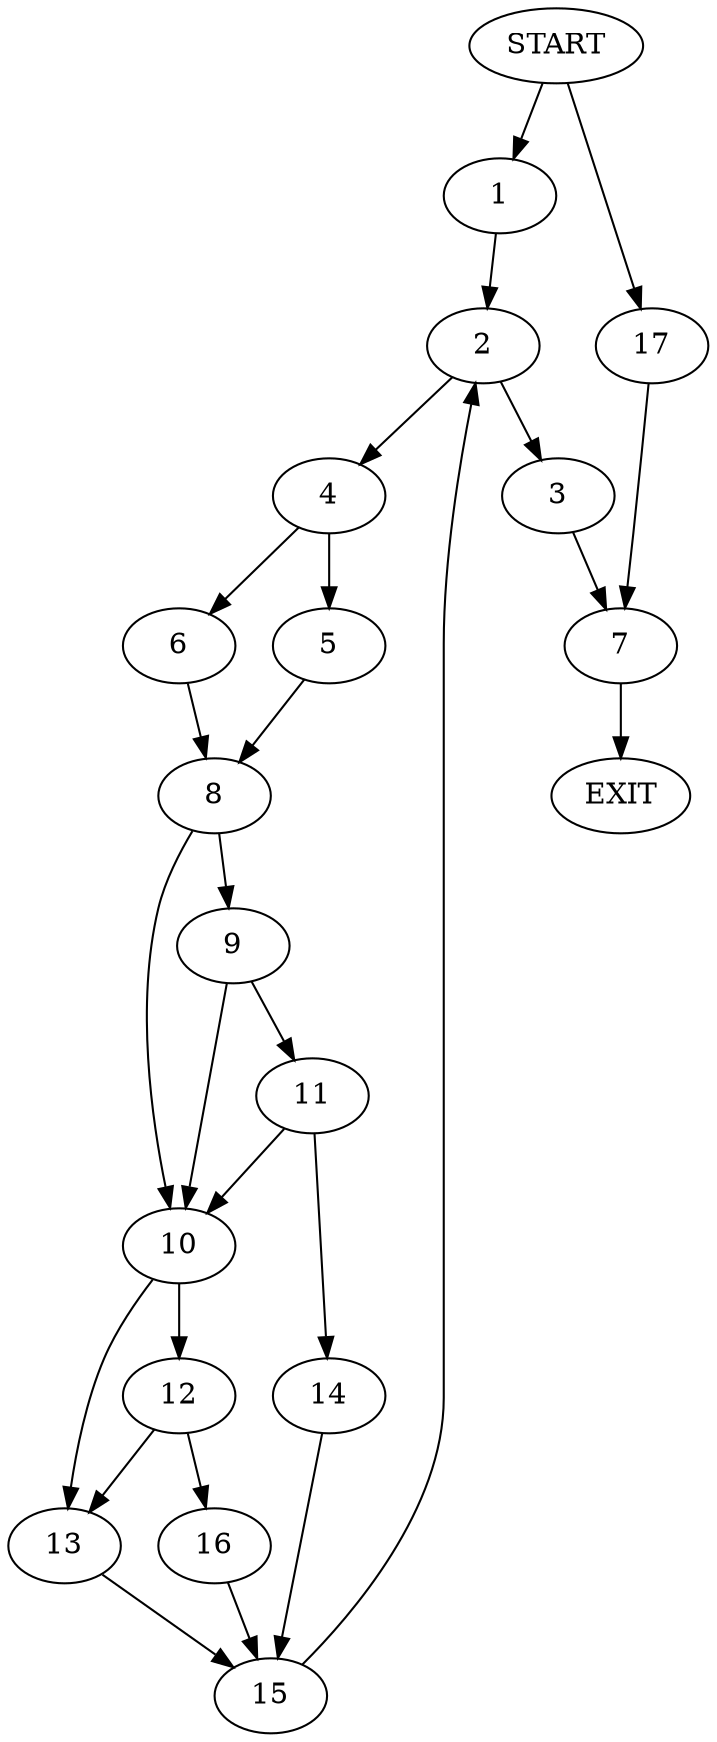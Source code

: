 digraph {
0 [label="START"]
18 [label="EXIT"]
0 -> 1
1 -> 2
2 -> 3
2 -> 4
4 -> 5
4 -> 6
3 -> 7
5 -> 8
6 -> 8
8 -> 9
8 -> 10
9 -> 11
9 -> 10
10 -> 12
10 -> 13
11 -> 10
11 -> 14
14 -> 15
15 -> 2
13 -> 15
12 -> 13
12 -> 16
16 -> 15
7 -> 18
0 -> 17
17 -> 7
}
